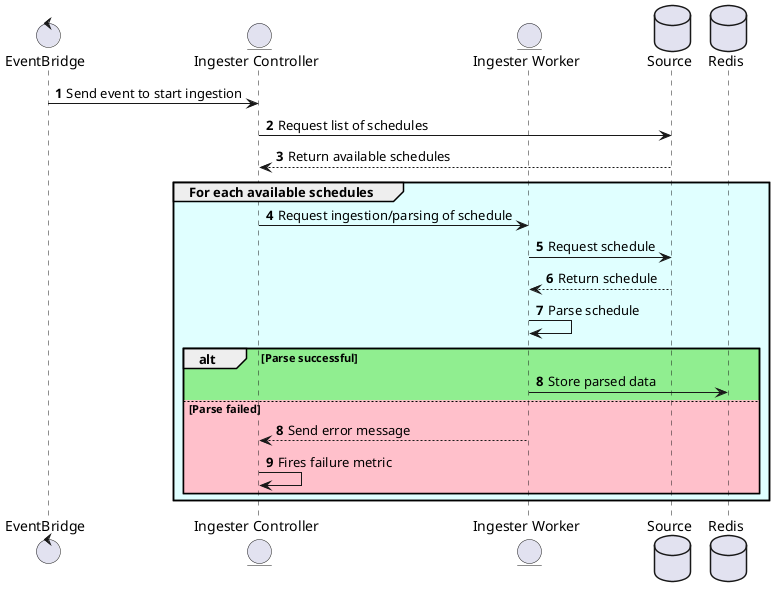 @startuml
control EventBridge as event
entity "Ingester Controller" as controller
entity "Ingester Worker" as worker
database Source as source
database Redis as redis

autonumber
event -> controller : Send event to start ingestion
controller -> source : Request list of schedules
controller <-- source : Return available schedules
group #LightCyan For each available schedules
  controller -> worker : Request ingestion/parsing of schedule
  worker -> source : Request schedule
  worker <-- source : Return schedule
  worker -> worker : Parse schedule
  alt #LightGreen Parse successful
    worker -> redis : Store parsed data
  else #Pink Parse failed
    autonumber 8
    controller <-- worker : Send error message
    controller -> controller : Fires failure metric
  end
end


@enduml
